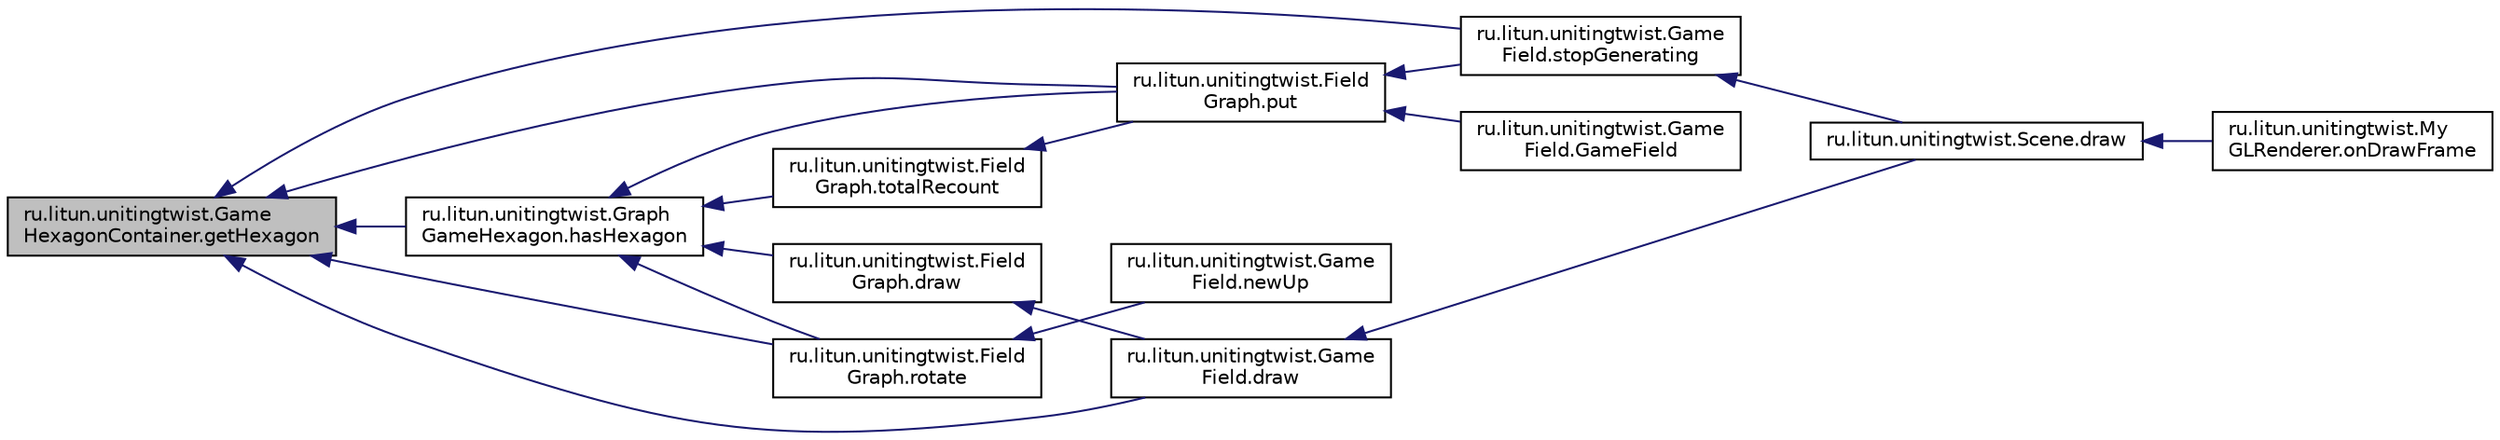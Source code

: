 digraph "ru.litun.unitingtwist.GameHexagonContainer.getHexagon"
{
  edge [fontname="Helvetica",fontsize="10",labelfontname="Helvetica",labelfontsize="10"];
  node [fontname="Helvetica",fontsize="10",shape=record];
  rankdir="LR";
  Node15 [label="ru.litun.unitingtwist.Game\lHexagonContainer.getHexagon",height=0.2,width=0.4,color="black", fillcolor="grey75", style="filled", fontcolor="black"];
  Node15 -> Node16 [dir="back",color="midnightblue",fontsize="10",style="solid",fontname="Helvetica"];
  Node16 [label="ru.litun.unitingtwist.Field\lGraph.put",height=0.2,width=0.4,color="black", fillcolor="white", style="filled",URL="$classru_1_1litun_1_1unitingtwist_1_1_field_graph.html#a755dd5efc29497ebbda639f094862899"];
  Node16 -> Node17 [dir="back",color="midnightblue",fontsize="10",style="solid",fontname="Helvetica"];
  Node17 [label="ru.litun.unitingtwist.Game\lField.GameField",height=0.2,width=0.4,color="black", fillcolor="white", style="filled",URL="$classru_1_1litun_1_1unitingtwist_1_1_game_field.html#a04d63e25304575e4205aef81b7383e18"];
  Node16 -> Node18 [dir="back",color="midnightblue",fontsize="10",style="solid",fontname="Helvetica"];
  Node18 [label="ru.litun.unitingtwist.Game\lField.stopGenerating",height=0.2,width=0.4,color="black", fillcolor="white", style="filled",URL="$classru_1_1litun_1_1unitingtwist_1_1_game_field.html#a485fed7a58845fdc64dbb9e8271737e0"];
  Node18 -> Node19 [dir="back",color="midnightblue",fontsize="10",style="solid",fontname="Helvetica"];
  Node19 [label="ru.litun.unitingtwist.Scene.draw",height=0.2,width=0.4,color="black", fillcolor="white", style="filled",URL="$classru_1_1litun_1_1unitingtwist_1_1_scene.html#aba4b9040b80f63cb0c57ea8bd78f8533"];
  Node19 -> Node20 [dir="back",color="midnightblue",fontsize="10",style="solid",fontname="Helvetica"];
  Node20 [label="ru.litun.unitingtwist.My\lGLRenderer.onDrawFrame",height=0.2,width=0.4,color="black", fillcolor="white", style="filled",URL="$classru_1_1litun_1_1unitingtwist_1_1_my_g_l_renderer.html#ad30d224496c46169725b82eec69025f1"];
  Node15 -> Node21 [dir="back",color="midnightblue",fontsize="10",style="solid",fontname="Helvetica"];
  Node21 [label="ru.litun.unitingtwist.Field\lGraph.rotate",height=0.2,width=0.4,color="black", fillcolor="white", style="filled",URL="$classru_1_1litun_1_1unitingtwist_1_1_field_graph.html#aa5f61cff2043d82d4aa795fa28ec9c82"];
  Node21 -> Node22 [dir="back",color="midnightblue",fontsize="10",style="solid",fontname="Helvetica"];
  Node22 [label="ru.litun.unitingtwist.Game\lField.newUp",height=0.2,width=0.4,color="black", fillcolor="white", style="filled",URL="$classru_1_1litun_1_1unitingtwist_1_1_game_field.html#a365fe2410385ab45261f3c7fe95334ef"];
  Node15 -> Node23 [dir="back",color="midnightblue",fontsize="10",style="solid",fontname="Helvetica"];
  Node23 [label="ru.litun.unitingtwist.Game\lField.draw",height=0.2,width=0.4,color="black", fillcolor="white", style="filled",URL="$classru_1_1litun_1_1unitingtwist_1_1_game_field.html#ad4ca9f2a58432eb8f981300622d2a151"];
  Node23 -> Node19 [dir="back",color="midnightblue",fontsize="10",style="solid",fontname="Helvetica"];
  Node15 -> Node18 [dir="back",color="midnightblue",fontsize="10",style="solid",fontname="Helvetica"];
  Node15 -> Node24 [dir="back",color="midnightblue",fontsize="10",style="solid",fontname="Helvetica"];
  Node24 [label="ru.litun.unitingtwist.Graph\lGameHexagon.hasHexagon",height=0.2,width=0.4,color="black", fillcolor="white", style="filled",URL="$classru_1_1litun_1_1unitingtwist_1_1_graph_game_hexagon.html#a30ce455d1126188cee5d980526f7c0b4"];
  Node24 -> Node16 [dir="back",color="midnightblue",fontsize="10",style="solid",fontname="Helvetica"];
  Node24 -> Node25 [dir="back",color="midnightblue",fontsize="10",style="solid",fontname="Helvetica"];
  Node25 [label="ru.litun.unitingtwist.Field\lGraph.totalRecount",height=0.2,width=0.4,color="black", fillcolor="white", style="filled",URL="$classru_1_1litun_1_1unitingtwist_1_1_field_graph.html#a002003f050d66cd83467e4e55457480c"];
  Node25 -> Node16 [dir="back",color="midnightblue",fontsize="10",style="solid",fontname="Helvetica"];
  Node24 -> Node21 [dir="back",color="midnightblue",fontsize="10",style="solid",fontname="Helvetica"];
  Node24 -> Node26 [dir="back",color="midnightblue",fontsize="10",style="solid",fontname="Helvetica"];
  Node26 [label="ru.litun.unitingtwist.Field\lGraph.draw",height=0.2,width=0.4,color="black", fillcolor="white", style="filled",URL="$classru_1_1litun_1_1unitingtwist_1_1_field_graph.html#a41b1f80428dff19497372ad7541bfa78"];
  Node26 -> Node23 [dir="back",color="midnightblue",fontsize="10",style="solid",fontname="Helvetica"];
}
